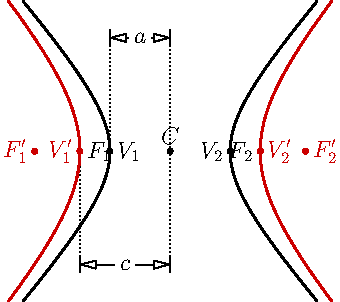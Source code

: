    import geometry; size(6cm);
    pen Red=0.8*red; point P1=(-3,0), P2=(3,0);
    draw(box((-5,-5),(5,5)), invisible);
    hyperbola Hf=hyperbola(P1,P2,2);
    draw(Hf, linewidth(bp)); dot("$C$", Hf.C, N);
    dot("$F_1$", Hf.F1); dot("$F_2$", Hf.F2, W);
    dot("$V_1$", Hf.V1, E); dot("$V_2$", Hf.V2, W);
    distance("$a$", Hf.C, Hf.V1, 2cm, joinpen=dotted);
    distance("$c$", Hf.C, Hf.F1, -2cm, joinpen=dotted);
    hyperbola Hv=hyperbola(P1,P2,1.5,byvertices);
    draw(Hv, bp+Red);
    dot("$V'_1$",Hv.V1, W, Red); dot("$V'_2$",Hv.V2, Red);
    dot("$F'_1$",Hv.F1, W, Red); dot("$F'_2$",Hv.F2, Red);
